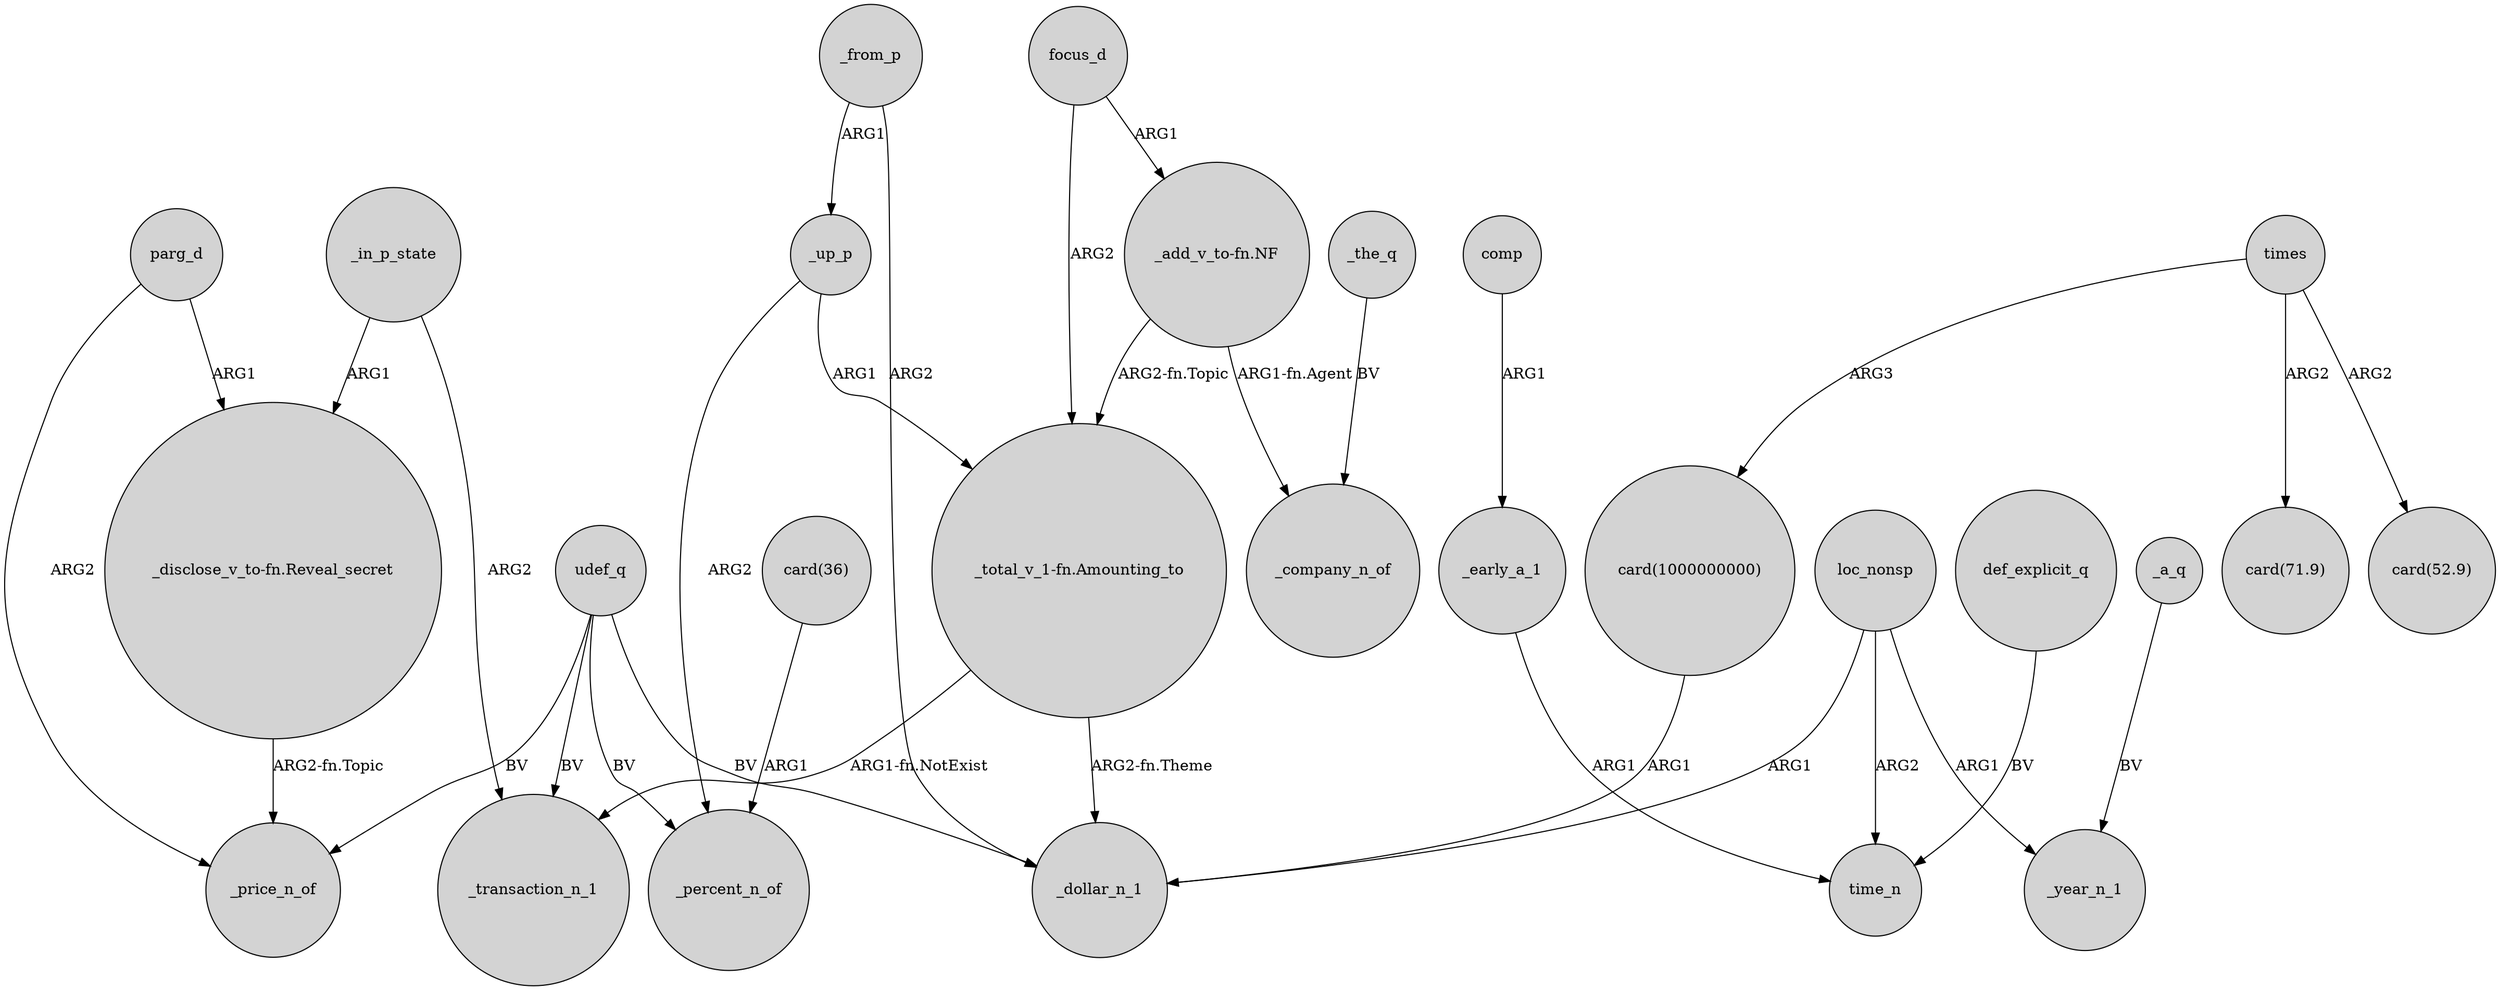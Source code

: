 digraph {
	node [shape=circle style=filled]
	udef_q -> _price_n_of [label=BV]
	"_disclose_v_to-fn.Reveal_secret" -> _price_n_of [label="ARG2-fn.Topic"]
	def_explicit_q -> time_n [label=BV]
	loc_nonsp -> _year_n_1 [label=ARG1]
	_from_p -> _up_p [label=ARG1]
	focus_d -> "_total_v_1-fn.Amounting_to" [label=ARG2]
	times -> "card(71.9)" [label=ARG2]
	loc_nonsp -> time_n [label=ARG2]
	_in_p_state -> "_disclose_v_to-fn.Reveal_secret" [label=ARG1]
	_the_q -> _company_n_of [label=BV]
	times -> "card(1000000000)" [label=ARG3]
	_up_p -> "_total_v_1-fn.Amounting_to" [label=ARG1]
	parg_d -> "_disclose_v_to-fn.Reveal_secret" [label=ARG1]
	"_add_v_to-fn.NF" -> _company_n_of [label="ARG1-fn.Agent"]
	udef_q -> _transaction_n_1 [label=BV]
	"_add_v_to-fn.NF" -> "_total_v_1-fn.Amounting_to" [label="ARG2-fn.Topic"]
	times -> "card(52.9)" [label=ARG2]
	_early_a_1 -> time_n [label=ARG1]
	parg_d -> _price_n_of [label=ARG2]
	focus_d -> "_add_v_to-fn.NF" [label=ARG1]
	_in_p_state -> _transaction_n_1 [label=ARG2]
	udef_q -> _percent_n_of [label=BV]
	"card(36)" -> _percent_n_of [label=ARG1]
	_a_q -> _year_n_1 [label=BV]
	"card(1000000000)" -> _dollar_n_1 [label=ARG1]
	_from_p -> _dollar_n_1 [label=ARG2]
	"_total_v_1-fn.Amounting_to" -> _transaction_n_1 [label="ARG1-fn.NotExist"]
	loc_nonsp -> _dollar_n_1 [label=ARG1]
	"_total_v_1-fn.Amounting_to" -> _dollar_n_1 [label="ARG2-fn.Theme"]
	comp -> _early_a_1 [label=ARG1]
	_up_p -> _percent_n_of [label=ARG2]
	udef_q -> _dollar_n_1 [label=BV]
}
